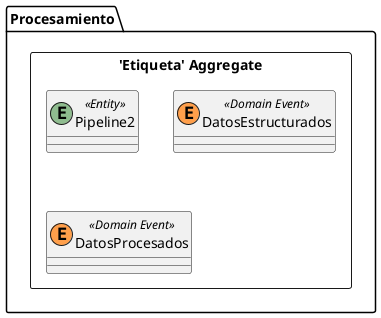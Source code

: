@startuml

skinparam componentStyle uml2

package Procesamiento {
	package "'Etiqueta' Aggregate" <<Rectangle>> {
		class Pipeline2 <<(E,DarkSeaGreen) Entity>> {
		}
		class DatosEstructurados <<(E,#ff9f4b) Domain Event>> {
		}
		class DatosProcesados <<(E,#ff9f4b) Domain Event>> {
		}
	}
}


@enduml
